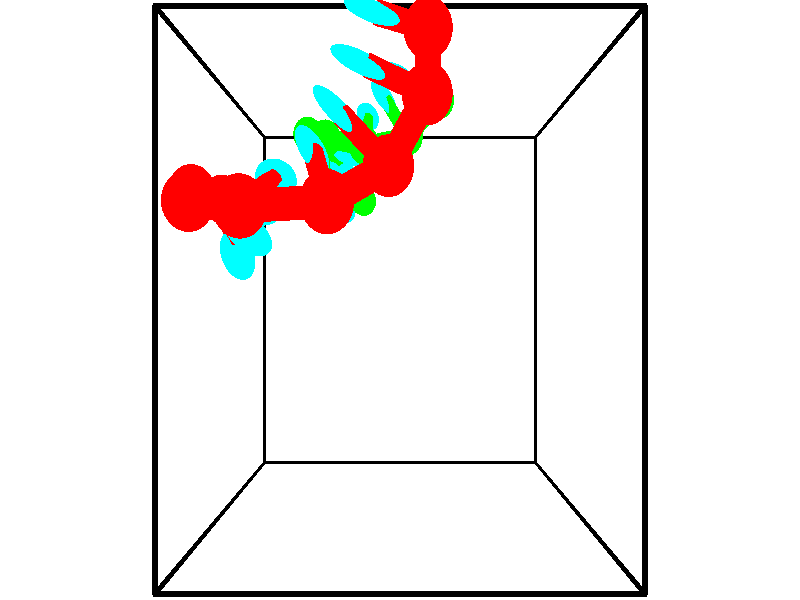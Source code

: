 // switches for output
#declare DRAW_BASES = 1; // possible values are 0, 1; only relevant for DNA ribbons
#declare DRAW_BASES_TYPE = 3; // possible values are 1, 2, 3; only relevant for DNA ribbons
#declare DRAW_FOG = 0; // set to 1 to enable fog

#include "colors.inc"

#include "transforms.inc"
background { rgb <1, 1, 1>}

#default {
   normal{
       ripples 0.25
       frequency 0.20
       turbulence 0.2
       lambda 5
   }
	finish {
		phong 0.1
		phong_size 40.
	}
}

// original window dimensions: 1024x640


// camera settings

camera {
	sky <-0, 1, 0>
	up <-0, 1, 0>
	right 1.6 * <1, 0, 0>
	location <2.5, 2.5, 11.1562>
	look_at <2.5, 2.5, 2.5>
	direction <0, 0, -8.6562>
	angle 67.0682
}


# declare cpy_camera_pos = <2.5, 2.5, 11.1562>;
# if (DRAW_FOG = 1)
fog {
	fog_type 2
	up vnormalize(cpy_camera_pos)
	color rgbt<1,1,1,0.3>
	distance 1e-5
	fog_alt 3e-3
	fog_offset 4
}
# end


// LIGHTS

# declare lum = 6;
global_settings {
	ambient_light rgb lum * <0.05, 0.05, 0.05>
	max_trace_level 15
}# declare cpy_direct_light_amount = 0.25;
light_source
{	1000 * <-1, -1, 1>,
	rgb lum * cpy_direct_light_amount
	parallel
}

light_source
{	1000 * <1, 1, -1>,
	rgb lum * cpy_direct_light_amount
	parallel
}

// strand 0

// nucleotide -1

// particle -1
sphere {
	<0.310206, 3.535328, 3.706134> 0.250000
	pigment { color rgbt <1,0,0,0> }
	no_shadow
}
cylinder {
	<0.460068, 3.201477, 3.867643>,  <0.549985, 3.001167, 3.964549>, 0.100000
	pigment { color rgbt <1,0,0,0> }
	no_shadow
}
cylinder {
	<0.460068, 3.201477, 3.867643>,  <0.310206, 3.535328, 3.706134>, 0.100000
	pigment { color rgbt <1,0,0,0> }
	no_shadow
}

// particle -1
sphere {
	<0.460068, 3.201477, 3.867643> 0.100000
	pigment { color rgbt <1,0,0,0> }
	no_shadow
}
sphere {
	0, 1
	scale<0.080000,0.200000,0.300000>
	matrix <0.420122, 0.541040, 0.728542,
		-0.826518, -0.103316, 0.553347,
		0.374653, -0.834626, 0.403774,
		0.572464, 2.951089, 3.988775>
	pigment { color rgbt <0,1,1,0> }
	no_shadow
}
cylinder {
	<0.203997, 3.497465, 4.483936>,  <0.310206, 3.535328, 3.706134>, 0.130000
	pigment { color rgbt <1,0,0,0> }
	no_shadow
}

// nucleotide -1

// particle -1
sphere {
	<0.203997, 3.497465, 4.483936> 0.250000
	pigment { color rgbt <1,0,0,0> }
	no_shadow
}
cylinder {
	<0.529831, 3.287903, 4.384356>,  <0.725331, 3.162166, 4.324607>, 0.100000
	pigment { color rgbt <1,0,0,0> }
	no_shadow
}
cylinder {
	<0.529831, 3.287903, 4.384356>,  <0.203997, 3.497465, 4.483936>, 0.100000
	pigment { color rgbt <1,0,0,0> }
	no_shadow
}

// particle -1
sphere {
	<0.529831, 3.287903, 4.384356> 0.100000
	pigment { color rgbt <1,0,0,0> }
	no_shadow
}
sphere {
	0, 1
	scale<0.080000,0.200000,0.300000>
	matrix <0.506826, 0.434138, 0.744749,
		-0.282099, -0.732835, 0.619171,
		0.814584, -0.523905, -0.248950,
		0.774206, 3.130731, 4.309670>
	pigment { color rgbt <0,1,1,0> }
	no_shadow
}
cylinder {
	<0.391234, 3.315183, 5.154774>,  <0.203997, 3.497465, 4.483936>, 0.130000
	pigment { color rgbt <1,0,0,0> }
	no_shadow
}

// nucleotide -1

// particle -1
sphere {
	<0.391234, 3.315183, 5.154774> 0.250000
	pigment { color rgbt <1,0,0,0> }
	no_shadow
}
cylinder {
	<0.715851, 3.319336, 4.921093>,  <0.910621, 3.321827, 4.780884>, 0.100000
	pigment { color rgbt <1,0,0,0> }
	no_shadow
}
cylinder {
	<0.715851, 3.319336, 4.921093>,  <0.391234, 3.315183, 5.154774>, 0.100000
	pigment { color rgbt <1,0,0,0> }
	no_shadow
}

// particle -1
sphere {
	<0.715851, 3.319336, 4.921093> 0.100000
	pigment { color rgbt <1,0,0,0> }
	no_shadow
}
sphere {
	0, 1
	scale<0.080000,0.200000,0.300000>
	matrix <0.479580, 0.559316, 0.676143,
		0.333773, -0.828889, 0.448930,
		0.811541, 0.010380, -0.584203,
		0.959313, 3.322450, 4.745832>
	pigment { color rgbt <0,1,1,0> }
	no_shadow
}
cylinder {
	<1.013954, 3.225223, 5.561596>,  <0.391234, 3.315183, 5.154774>, 0.130000
	pigment { color rgbt <1,0,0,0> }
	no_shadow
}

// nucleotide -1

// particle -1
sphere {
	<1.013954, 3.225223, 5.561596> 0.250000
	pigment { color rgbt <1,0,0,0> }
	no_shadow
}
cylinder {
	<1.140419, 3.403580, 5.226641>,  <1.216298, 3.510594, 5.025667>, 0.100000
	pigment { color rgbt <1,0,0,0> }
	no_shadow
}
cylinder {
	<1.140419, 3.403580, 5.226641>,  <1.013954, 3.225223, 5.561596>, 0.100000
	pigment { color rgbt <1,0,0,0> }
	no_shadow
}

// particle -1
sphere {
	<1.140419, 3.403580, 5.226641> 0.100000
	pigment { color rgbt <1,0,0,0> }
	no_shadow
}
sphere {
	0, 1
	scale<0.080000,0.200000,0.300000>
	matrix <0.591470, 0.597482, 0.541460,
		0.741758, -0.666480, -0.074831,
		0.316162, 0.445893, -0.837390,
		1.235268, 3.537347, 4.975424>
	pigment { color rgbt <0,1,1,0> }
	no_shadow
}
cylinder {
	<1.823657, 3.257733, 5.576294>,  <1.013954, 3.225223, 5.561596>, 0.130000
	pigment { color rgbt <1,0,0,0> }
	no_shadow
}

// nucleotide -1

// particle -1
sphere {
	<1.823657, 3.257733, 5.576294> 0.250000
	pigment { color rgbt <1,0,0,0> }
	no_shadow
}
cylinder {
	<1.709023, 3.541756, 5.319019>,  <1.640242, 3.712169, 5.164654>, 0.100000
	pigment { color rgbt <1,0,0,0> }
	no_shadow
}
cylinder {
	<1.709023, 3.541756, 5.319019>,  <1.823657, 3.257733, 5.576294>, 0.100000
	pigment { color rgbt <1,0,0,0> }
	no_shadow
}

// particle -1
sphere {
	<1.709023, 3.541756, 5.319019> 0.100000
	pigment { color rgbt <1,0,0,0> }
	no_shadow
}
sphere {
	0, 1
	scale<0.080000,0.200000,0.300000>
	matrix <0.681032, 0.623174, 0.384513,
		0.673843, -0.327835, -0.662163,
		-0.286586, 0.710056, -0.643187,
		1.623047, 3.754772, 5.126063>
	pigment { color rgbt <0,1,1,0> }
	no_shadow
}
cylinder {
	<2.388036, 3.587668, 5.279740>,  <1.823657, 3.257733, 5.576294>, 0.130000
	pigment { color rgbt <1,0,0,0> }
	no_shadow
}

// nucleotide -1

// particle -1
sphere {
	<2.388036, 3.587668, 5.279740> 0.250000
	pigment { color rgbt <1,0,0,0> }
	no_shadow
}
cylinder {
	<2.096428, 3.858185, 5.237484>,  <1.921463, 4.020494, 5.212131>, 0.100000
	pigment { color rgbt <1,0,0,0> }
	no_shadow
}
cylinder {
	<2.096428, 3.858185, 5.237484>,  <2.388036, 3.587668, 5.279740>, 0.100000
	pigment { color rgbt <1,0,0,0> }
	no_shadow
}

// particle -1
sphere {
	<2.096428, 3.858185, 5.237484> 0.100000
	pigment { color rgbt <1,0,0,0> }
	no_shadow
}
sphere {
	0, 1
	scale<0.080000,0.200000,0.300000>
	matrix <0.596357, 0.703298, 0.386951,
		0.335988, 0.219096, -0.916029,
		-0.729021, 0.676291, -0.105640,
		1.877722, 4.061072, 5.205792>
	pigment { color rgbt <0,1,1,0> }
	no_shadow
}
cylinder {
	<2.768427, 4.190800, 5.209857>,  <2.388036, 3.587668, 5.279740>, 0.130000
	pigment { color rgbt <1,0,0,0> }
	no_shadow
}

// nucleotide -1

// particle -1
sphere {
	<2.768427, 4.190800, 5.209857> 0.250000
	pigment { color rgbt <1,0,0,0> }
	no_shadow
}
cylinder {
	<2.396210, 4.316422, 5.285181>,  <2.172879, 4.391795, 5.330376>, 0.100000
	pigment { color rgbt <1,0,0,0> }
	no_shadow
}
cylinder {
	<2.396210, 4.316422, 5.285181>,  <2.768427, 4.190800, 5.209857>, 0.100000
	pigment { color rgbt <1,0,0,0> }
	no_shadow
}

// particle -1
sphere {
	<2.396210, 4.316422, 5.285181> 0.100000
	pigment { color rgbt <1,0,0,0> }
	no_shadow
}
sphere {
	0, 1
	scale<0.080000,0.200000,0.300000>
	matrix <0.366182, 0.799952, 0.475382,
		-0.001343, 0.511319, -0.859390,
		-0.930542, 0.314054, 0.188310,
		2.117047, 4.410638, 5.341674>
	pigment { color rgbt <0,1,1,0> }
	no_shadow
}
cylinder {
	<2.784715, 4.799162, 5.025012>,  <2.768427, 4.190800, 5.209857>, 0.130000
	pigment { color rgbt <1,0,0,0> }
	no_shadow
}

// nucleotide -1

// particle -1
sphere {
	<2.784715, 4.799162, 5.025012> 0.250000
	pigment { color rgbt <1,0,0,0> }
	no_shadow
}
cylinder {
	<2.473892, 4.782372, 5.276224>,  <2.287399, 4.772297, 5.426951>, 0.100000
	pigment { color rgbt <1,0,0,0> }
	no_shadow
}
cylinder {
	<2.473892, 4.782372, 5.276224>,  <2.784715, 4.799162, 5.025012>, 0.100000
	pigment { color rgbt <1,0,0,0> }
	no_shadow
}

// particle -1
sphere {
	<2.473892, 4.782372, 5.276224> 0.100000
	pigment { color rgbt <1,0,0,0> }
	no_shadow
}
sphere {
	0, 1
	scale<0.080000,0.200000,0.300000>
	matrix <0.308733, 0.844086, 0.438410,
		-0.548513, 0.534563, -0.642943,
		-0.777057, -0.041976, 0.628029,
		2.240775, 4.769779, 5.464633>
	pigment { color rgbt <0,1,1,0> }
	no_shadow
}
// strand 1

// nucleotide -1

// particle -1
sphere {
	<3.124888, 5.195977, 1.369025> 0.250000
	pigment { color rgbt <0,1,0,0> }
	no_shadow
}
cylinder {
	<2.769096, 5.373421, 1.412909>,  <2.555621, 5.479887, 1.439239>, 0.100000
	pigment { color rgbt <0,1,0,0> }
	no_shadow
}
cylinder {
	<2.769096, 5.373421, 1.412909>,  <3.124888, 5.195977, 1.369025>, 0.100000
	pigment { color rgbt <0,1,0,0> }
	no_shadow
}

// particle -1
sphere {
	<2.769096, 5.373421, 1.412909> 0.100000
	pigment { color rgbt <0,1,0,0> }
	no_shadow
}
sphere {
	0, 1
	scale<0.080000,0.200000,0.300000>
	matrix <-0.376012, -0.574053, -0.727378,
		-0.259691, -0.688241, 0.677410,
		-0.889481, 0.443608, 0.109710,
		2.502252, 5.506503, 1.445822>
	pigment { color rgbt <0,1,1,0> }
	no_shadow
}
cylinder {
	<2.623879, 4.731761, 1.242525>,  <3.124888, 5.195977, 1.369025>, 0.130000
	pigment { color rgbt <0,1,0,0> }
	no_shadow
}

// nucleotide -1

// particle -1
sphere {
	<2.623879, 4.731761, 1.242525> 0.250000
	pigment { color rgbt <0,1,0,0> }
	no_shadow
}
cylinder {
	<2.399590, 5.059570, 1.195246>,  <2.265016, 5.256256, 1.166878>, 0.100000
	pigment { color rgbt <0,1,0,0> }
	no_shadow
}
cylinder {
	<2.399590, 5.059570, 1.195246>,  <2.623879, 4.731761, 1.242525>, 0.100000
	pigment { color rgbt <0,1,0,0> }
	no_shadow
}

// particle -1
sphere {
	<2.399590, 5.059570, 1.195246> 0.100000
	pigment { color rgbt <0,1,0,0> }
	no_shadow
}
sphere {
	0, 1
	scale<0.080000,0.200000,0.300000>
	matrix <-0.583214, -0.492237, -0.646192,
		-0.587750, -0.293401, 0.753967,
		-0.560724, 0.819524, -0.118197,
		2.231373, 5.305428, 1.159787>
	pigment { color rgbt <0,1,1,0> }
	no_shadow
}
cylinder {
	<1.931871, 4.563597, 1.444889>,  <2.623879, 4.731761, 1.242525>, 0.130000
	pigment { color rgbt <0,1,0,0> }
	no_shadow
}

// nucleotide -1

// particle -1
sphere {
	<1.931871, 4.563597, 1.444889> 0.250000
	pigment { color rgbt <0,1,0,0> }
	no_shadow
}
cylinder {
	<1.946106, 4.858620, 1.175150>,  <1.954647, 5.035633, 1.013307>, 0.100000
	pigment { color rgbt <0,1,0,0> }
	no_shadow
}
cylinder {
	<1.946106, 4.858620, 1.175150>,  <1.931871, 4.563597, 1.444889>, 0.100000
	pigment { color rgbt <0,1,0,0> }
	no_shadow
}

// particle -1
sphere {
	<1.946106, 4.858620, 1.175150> 0.100000
	pigment { color rgbt <0,1,0,0> }
	no_shadow
}
sphere {
	0, 1
	scale<0.080000,0.200000,0.300000>
	matrix <-0.412743, -0.603689, -0.682057,
		-0.910152, 0.302605, 0.282938,
		0.035587, 0.737556, -0.674347,
		1.956782, 5.079886, 0.972846>
	pigment { color rgbt <0,1,1,0> }
	no_shadow
}
cylinder {
	<1.279071, 4.711486, 1.249470>,  <1.931871, 4.563597, 1.444889>, 0.130000
	pigment { color rgbt <0,1,0,0> }
	no_shadow
}

// nucleotide -1

// particle -1
sphere {
	<1.279071, 4.711486, 1.249470> 0.250000
	pigment { color rgbt <0,1,0,0> }
	no_shadow
}
cylinder {
	<1.566612, 4.770988, 0.977846>,  <1.739137, 4.806690, 0.814872>, 0.100000
	pigment { color rgbt <0,1,0,0> }
	no_shadow
}
cylinder {
	<1.566612, 4.770988, 0.977846>,  <1.279071, 4.711486, 1.249470>, 0.100000
	pigment { color rgbt <0,1,0,0> }
	no_shadow
}

// particle -1
sphere {
	<1.566612, 4.770988, 0.977846> 0.100000
	pigment { color rgbt <0,1,0,0> }
	no_shadow
}
sphere {
	0, 1
	scale<0.080000,0.200000,0.300000>
	matrix <-0.509057, -0.552580, -0.659936,
		-0.473405, 0.820077, -0.321498,
		0.718852, 0.148756, -0.679061,
		1.782268, 4.815615, 0.774128>
	pigment { color rgbt <0,1,1,0> }
	no_shadow
}
cylinder {
	<0.903720, 4.892876, 0.686576>,  <1.279071, 4.711486, 1.249470>, 0.130000
	pigment { color rgbt <0,1,0,0> }
	no_shadow
}

// nucleotide -1

// particle -1
sphere {
	<0.903720, 4.892876, 0.686576> 0.250000
	pigment { color rgbt <0,1,0,0> }
	no_shadow
}
cylinder {
	<1.261719, 4.757278, 0.570602>,  <1.476518, 4.675920, 0.501018>, 0.100000
	pigment { color rgbt <0,1,0,0> }
	no_shadow
}
cylinder {
	<1.261719, 4.757278, 0.570602>,  <0.903720, 4.892876, 0.686576>, 0.100000
	pigment { color rgbt <0,1,0,0> }
	no_shadow
}

// particle -1
sphere {
	<1.261719, 4.757278, 0.570602> 0.100000
	pigment { color rgbt <0,1,0,0> }
	no_shadow
}
sphere {
	0, 1
	scale<0.080000,0.200000,0.300000>
	matrix <-0.442762, -0.596095, -0.669800,
		0.054230, 0.727841, -0.683598,
		0.894998, -0.338995, -0.289935,
		1.530218, 4.655580, 0.483622>
	pigment { color rgbt <0,1,1,0> }
	no_shadow
}
cylinder {
	<0.967290, 4.946220, -0.006656>,  <0.903720, 4.892876, 0.686576>, 0.130000
	pigment { color rgbt <0,1,0,0> }
	no_shadow
}

// nucleotide -1

// particle -1
sphere {
	<0.967290, 4.946220, -0.006656> 0.250000
	pigment { color rgbt <0,1,0,0> }
	no_shadow
}
cylinder {
	<1.252060, 4.677238, 0.074308>,  <1.422922, 4.515850, 0.122887>, 0.100000
	pigment { color rgbt <0,1,0,0> }
	no_shadow
}
cylinder {
	<1.252060, 4.677238, 0.074308>,  <0.967290, 4.946220, -0.006656>, 0.100000
	pigment { color rgbt <0,1,0,0> }
	no_shadow
}

// particle -1
sphere {
	<1.252060, 4.677238, 0.074308> 0.100000
	pigment { color rgbt <0,1,0,0> }
	no_shadow
}
sphere {
	0, 1
	scale<0.080000,0.200000,0.300000>
	matrix <-0.278659, -0.535074, -0.797525,
		0.644603, 0.511373, -0.568317,
		0.711924, -0.672454, 0.202412,
		1.465637, 4.475502, 0.135032>
	pigment { color rgbt <0,1,1,0> }
	no_shadow
}
cylinder {
	<1.212774, 4.684030, -0.706816>,  <0.967290, 4.946220, -0.006656>, 0.130000
	pigment { color rgbt <0,1,0,0> }
	no_shadow
}

// nucleotide -1

// particle -1
sphere {
	<1.212774, 4.684030, -0.706816> 0.250000
	pigment { color rgbt <0,1,0,0> }
	no_shadow
}
cylinder {
	<1.342148, 4.412666, -0.442951>,  <1.419772, 4.249848, -0.284632>, 0.100000
	pigment { color rgbt <0,1,0,0> }
	no_shadow
}
cylinder {
	<1.342148, 4.412666, -0.442951>,  <1.212774, 4.684030, -0.706816>, 0.100000
	pigment { color rgbt <0,1,0,0> }
	no_shadow
}

// particle -1
sphere {
	<1.342148, 4.412666, -0.442951> 0.100000
	pigment { color rgbt <0,1,0,0> }
	no_shadow
}
sphere {
	0, 1
	scale<0.080000,0.200000,0.300000>
	matrix <-0.380171, -0.731556, -0.565946,
		0.866522, -0.067738, -0.494521,
		0.323434, -0.678408, 0.659662,
		1.439178, 4.209144, -0.245053>
	pigment { color rgbt <0,1,1,0> }
	no_shadow
}
cylinder {
	<1.764388, 4.173629, -1.091311>,  <1.212774, 4.684030, -0.706816>, 0.130000
	pigment { color rgbt <0,1,0,0> }
	no_shadow
}

// nucleotide -1

// particle -1
sphere {
	<1.764388, 4.173629, -1.091311> 0.250000
	pigment { color rgbt <0,1,0,0> }
	no_shadow
}
cylinder {
	<1.557289, 4.015900, -0.787615>,  <1.433030, 3.921262, -0.605397>, 0.100000
	pigment { color rgbt <0,1,0,0> }
	no_shadow
}
cylinder {
	<1.557289, 4.015900, -0.787615>,  <1.764388, 4.173629, -1.091311>, 0.100000
	pigment { color rgbt <0,1,0,0> }
	no_shadow
}

// particle -1
sphere {
	<1.557289, 4.015900, -0.787615> 0.100000
	pigment { color rgbt <0,1,0,0> }
	no_shadow
}
sphere {
	0, 1
	scale<0.080000,0.200000,0.300000>
	matrix <-0.415279, -0.660052, -0.625999,
		0.747985, -0.639406, 0.177985,
		-0.517747, -0.394324, 0.759241,
		1.401965, 3.897602, -0.559843>
	pigment { color rgbt <0,1,1,0> }
	no_shadow
}
// box output
cylinder {
	<0.000000, 0.000000, 0.000000>,  <5.000000, 0.000000, 0.000000>, 0.025000
	pigment { color rgbt <0,0,0,0> }
	no_shadow
}
cylinder {
	<0.000000, 0.000000, 0.000000>,  <0.000000, 5.000000, 0.000000>, 0.025000
	pigment { color rgbt <0,0,0,0> }
	no_shadow
}
cylinder {
	<0.000000, 0.000000, 0.000000>,  <0.000000, 0.000000, 5.000000>, 0.025000
	pigment { color rgbt <0,0,0,0> }
	no_shadow
}
cylinder {
	<5.000000, 5.000000, 5.000000>,  <0.000000, 5.000000, 5.000000>, 0.025000
	pigment { color rgbt <0,0,0,0> }
	no_shadow
}
cylinder {
	<5.000000, 5.000000, 5.000000>,  <5.000000, 0.000000, 5.000000>, 0.025000
	pigment { color rgbt <0,0,0,0> }
	no_shadow
}
cylinder {
	<5.000000, 5.000000, 5.000000>,  <5.000000, 5.000000, 0.000000>, 0.025000
	pigment { color rgbt <0,0,0,0> }
	no_shadow
}
cylinder {
	<0.000000, 0.000000, 5.000000>,  <0.000000, 5.000000, 5.000000>, 0.025000
	pigment { color rgbt <0,0,0,0> }
	no_shadow
}
cylinder {
	<0.000000, 0.000000, 5.000000>,  <5.000000, 0.000000, 5.000000>, 0.025000
	pigment { color rgbt <0,0,0,0> }
	no_shadow
}
cylinder {
	<5.000000, 5.000000, 0.000000>,  <0.000000, 5.000000, 0.000000>, 0.025000
	pigment { color rgbt <0,0,0,0> }
	no_shadow
}
cylinder {
	<5.000000, 5.000000, 0.000000>,  <5.000000, 0.000000, 0.000000>, 0.025000
	pigment { color rgbt <0,0,0,0> }
	no_shadow
}
cylinder {
	<5.000000, 0.000000, 5.000000>,  <5.000000, 0.000000, 0.000000>, 0.025000
	pigment { color rgbt <0,0,0,0> }
	no_shadow
}
cylinder {
	<0.000000, 5.000000, 0.000000>,  <0.000000, 5.000000, 5.000000>, 0.025000
	pigment { color rgbt <0,0,0,0> }
	no_shadow
}
// end of box output
